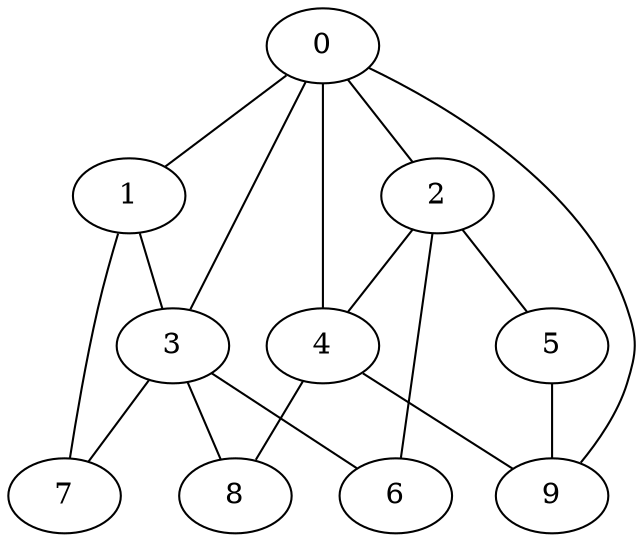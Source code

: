 
graph graphname {
    0 -- 1
0 -- 2
0 -- 3
0 -- 4
0 -- 9
1 -- 3
1 -- 7
2 -- 5
2 -- 6
2 -- 4
3 -- 6
3 -- 7
3 -- 8
4 -- 8
4 -- 9
5 -- 9

}
